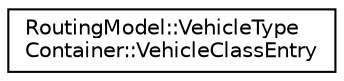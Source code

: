 digraph "Graphical Class Hierarchy"
{
 // LATEX_PDF_SIZE
  edge [fontname="Helvetica",fontsize="10",labelfontname="Helvetica",labelfontsize="10"];
  node [fontname="Helvetica",fontsize="10",shape=record];
  rankdir="LR";
  Node0 [label="RoutingModel::VehicleType\lContainer::VehicleClassEntry",height=0.2,width=0.4,color="black", fillcolor="white", style="filled",URL="$structoperations__research_1_1_routing_model_1_1_vehicle_type_container_1_1_vehicle_class_entry.html",tooltip=" "];
}
